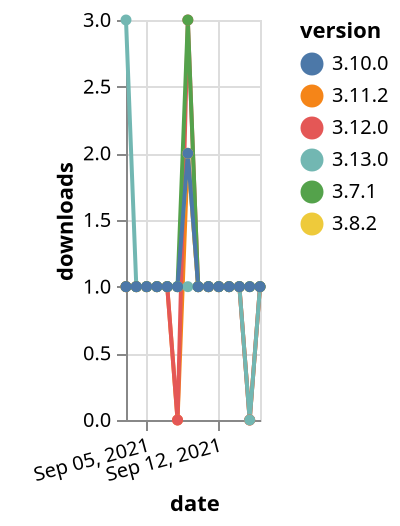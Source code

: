 {"$schema": "https://vega.github.io/schema/vega-lite/v5.json", "description": "A simple bar chart with embedded data.", "data": {"values": [{"date": "2021-09-03", "total": 148, "delta": 1, "version": "3.11.2"}, {"date": "2021-09-04", "total": 149, "delta": 1, "version": "3.11.2"}, {"date": "2021-09-05", "total": 150, "delta": 1, "version": "3.11.2"}, {"date": "2021-09-06", "total": 151, "delta": 1, "version": "3.11.2"}, {"date": "2021-09-07", "total": 152, "delta": 1, "version": "3.11.2"}, {"date": "2021-09-08", "total": 152, "delta": 0, "version": "3.11.2"}, {"date": "2021-09-09", "total": 154, "delta": 2, "version": "3.11.2"}, {"date": "2021-09-10", "total": 155, "delta": 1, "version": "3.11.2"}, {"date": "2021-09-11", "total": 156, "delta": 1, "version": "3.11.2"}, {"date": "2021-09-12", "total": 157, "delta": 1, "version": "3.11.2"}, {"date": "2021-09-13", "total": 158, "delta": 1, "version": "3.11.2"}, {"date": "2021-09-14", "total": 159, "delta": 1, "version": "3.11.2"}, {"date": "2021-09-15", "total": 159, "delta": 0, "version": "3.11.2"}, {"date": "2021-09-16", "total": 160, "delta": 1, "version": "3.11.2"}, {"date": "2021-09-03", "total": 171, "delta": 1, "version": "3.8.2"}, {"date": "2021-09-04", "total": 172, "delta": 1, "version": "3.8.2"}, {"date": "2021-09-05", "total": 173, "delta": 1, "version": "3.8.2"}, {"date": "2021-09-06", "total": 174, "delta": 1, "version": "3.8.2"}, {"date": "2021-09-07", "total": 175, "delta": 1, "version": "3.8.2"}, {"date": "2021-09-08", "total": 176, "delta": 1, "version": "3.8.2"}, {"date": "2021-09-09", "total": 178, "delta": 2, "version": "3.8.2"}, {"date": "2021-09-10", "total": 179, "delta": 1, "version": "3.8.2"}, {"date": "2021-09-11", "total": 180, "delta": 1, "version": "3.8.2"}, {"date": "2021-09-12", "total": 181, "delta": 1, "version": "3.8.2"}, {"date": "2021-09-13", "total": 182, "delta": 1, "version": "3.8.2"}, {"date": "2021-09-14", "total": 183, "delta": 1, "version": "3.8.2"}, {"date": "2021-09-15", "total": 184, "delta": 1, "version": "3.8.2"}, {"date": "2021-09-16", "total": 185, "delta": 1, "version": "3.8.2"}, {"date": "2021-09-03", "total": 164, "delta": 1, "version": "3.12.0"}, {"date": "2021-09-04", "total": 165, "delta": 1, "version": "3.12.0"}, {"date": "2021-09-05", "total": 166, "delta": 1, "version": "3.12.0"}, {"date": "2021-09-06", "total": 167, "delta": 1, "version": "3.12.0"}, {"date": "2021-09-07", "total": 168, "delta": 1, "version": "3.12.0"}, {"date": "2021-09-08", "total": 168, "delta": 0, "version": "3.12.0"}, {"date": "2021-09-09", "total": 171, "delta": 3, "version": "3.12.0"}, {"date": "2021-09-10", "total": 172, "delta": 1, "version": "3.12.0"}, {"date": "2021-09-11", "total": 173, "delta": 1, "version": "3.12.0"}, {"date": "2021-09-12", "total": 174, "delta": 1, "version": "3.12.0"}, {"date": "2021-09-13", "total": 175, "delta": 1, "version": "3.12.0"}, {"date": "2021-09-14", "total": 176, "delta": 1, "version": "3.12.0"}, {"date": "2021-09-15", "total": 176, "delta": 0, "version": "3.12.0"}, {"date": "2021-09-16", "total": 177, "delta": 1, "version": "3.12.0"}, {"date": "2021-09-03", "total": 116, "delta": 3, "version": "3.13.0"}, {"date": "2021-09-04", "total": 117, "delta": 1, "version": "3.13.0"}, {"date": "2021-09-05", "total": 118, "delta": 1, "version": "3.13.0"}, {"date": "2021-09-06", "total": 119, "delta": 1, "version": "3.13.0"}, {"date": "2021-09-07", "total": 120, "delta": 1, "version": "3.13.0"}, {"date": "2021-09-08", "total": 121, "delta": 1, "version": "3.13.0"}, {"date": "2021-09-09", "total": 122, "delta": 1, "version": "3.13.0"}, {"date": "2021-09-10", "total": 123, "delta": 1, "version": "3.13.0"}, {"date": "2021-09-11", "total": 124, "delta": 1, "version": "3.13.0"}, {"date": "2021-09-12", "total": 125, "delta": 1, "version": "3.13.0"}, {"date": "2021-09-13", "total": 126, "delta": 1, "version": "3.13.0"}, {"date": "2021-09-14", "total": 127, "delta": 1, "version": "3.13.0"}, {"date": "2021-09-15", "total": 127, "delta": 0, "version": "3.13.0"}, {"date": "2021-09-16", "total": 128, "delta": 1, "version": "3.13.0"}, {"date": "2021-09-03", "total": 332, "delta": 1, "version": "3.7.1"}, {"date": "2021-09-04", "total": 333, "delta": 1, "version": "3.7.1"}, {"date": "2021-09-05", "total": 334, "delta": 1, "version": "3.7.1"}, {"date": "2021-09-06", "total": 335, "delta": 1, "version": "3.7.1"}, {"date": "2021-09-07", "total": 336, "delta": 1, "version": "3.7.1"}, {"date": "2021-09-08", "total": 337, "delta": 1, "version": "3.7.1"}, {"date": "2021-09-09", "total": 340, "delta": 3, "version": "3.7.1"}, {"date": "2021-09-10", "total": 341, "delta": 1, "version": "3.7.1"}, {"date": "2021-09-11", "total": 342, "delta": 1, "version": "3.7.1"}, {"date": "2021-09-12", "total": 343, "delta": 1, "version": "3.7.1"}, {"date": "2021-09-13", "total": 344, "delta": 1, "version": "3.7.1"}, {"date": "2021-09-14", "total": 345, "delta": 1, "version": "3.7.1"}, {"date": "2021-09-15", "total": 346, "delta": 1, "version": "3.7.1"}, {"date": "2021-09-16", "total": 347, "delta": 1, "version": "3.7.1"}, {"date": "2021-09-03", "total": 161, "delta": 1, "version": "3.10.0"}, {"date": "2021-09-04", "total": 162, "delta": 1, "version": "3.10.0"}, {"date": "2021-09-05", "total": 163, "delta": 1, "version": "3.10.0"}, {"date": "2021-09-06", "total": 164, "delta": 1, "version": "3.10.0"}, {"date": "2021-09-07", "total": 165, "delta": 1, "version": "3.10.0"}, {"date": "2021-09-08", "total": 166, "delta": 1, "version": "3.10.0"}, {"date": "2021-09-09", "total": 168, "delta": 2, "version": "3.10.0"}, {"date": "2021-09-10", "total": 169, "delta": 1, "version": "3.10.0"}, {"date": "2021-09-11", "total": 170, "delta": 1, "version": "3.10.0"}, {"date": "2021-09-12", "total": 171, "delta": 1, "version": "3.10.0"}, {"date": "2021-09-13", "total": 172, "delta": 1, "version": "3.10.0"}, {"date": "2021-09-14", "total": 173, "delta": 1, "version": "3.10.0"}, {"date": "2021-09-15", "total": 174, "delta": 1, "version": "3.10.0"}, {"date": "2021-09-16", "total": 175, "delta": 1, "version": "3.10.0"}]}, "width": "container", "mark": {"type": "line", "point": {"filled": true}}, "encoding": {"x": {"field": "date", "type": "temporal", "timeUnit": "yearmonthdate", "title": "date", "axis": {"labelAngle": -15}}, "y": {"field": "delta", "type": "quantitative", "title": "downloads"}, "color": {"field": "version", "type": "nominal"}, "tooltip": {"field": "delta"}}}